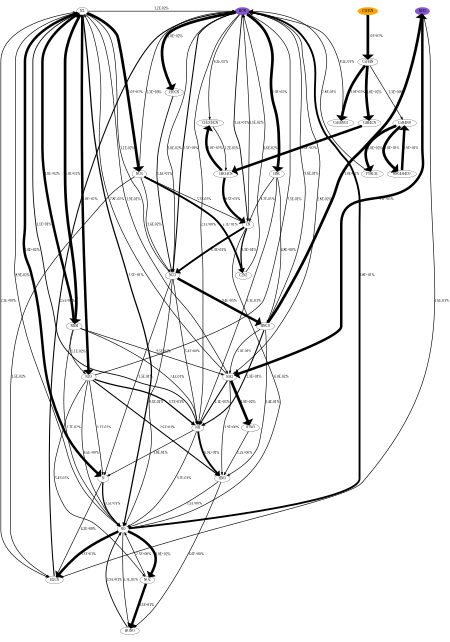 digraph {
    graph [b="0,0,1558,558", rankdir=TB, center=true, splines=True, size="3,5!", dpi=400, ratio="fill"];
	NO -> N2 [label="8.9E-02%" fontcolor=black fontname=serif fontsize=16 penwidth=3]
	NO -> HONO [label="6.7E-01%" fontcolor=black fontname=serif fontsize=16 penwidth=3]
	NO -> NO2 [label="1.0E+02%" fontcolor=black fontname=serif fontsize=16 penwidth=12]
	NO -> HCN [label="6.8E+01%" fontcolor=black fontname=serif fontsize=16 penwidth=9]
	NO -> H2CN [label="9.3E+01%" fontcolor=black fontname=serif fontsize=16 penwidth=12]
	H2CN -> HCN [label="2.5E+01%" fontcolor=black fontname=serif fontsize=16 penwidth=5]
	C5H5N -> C5H4N [label="1.0E+02%" fontcolor=black fontname=serif fontsize=16 penwidth=13]
	NO2 -> HONO [label="9.3E+01%" fontcolor=black fontname=serif fontsize=16 penwidth=12]
	NO2 -> NO [label="2.5E+00%" fontcolor=black fontname=serif fontsize=16 penwidth=3]
	HONO -> NO [label="1.9E+01%" fontcolor=black fontname=serif fontsize=16 penwidth=4]
	HCN -> NH2 [label="2.8E-02%" fontcolor=black fontname=serif fontsize=16 penwidth=3]
	HCN -> NH [label="2.1E+00%" fontcolor=black fontname=serif fontsize=16 penwidth=3]
	HCN -> HNC [label="1.0E+02%" fontcolor=black fontname=serif fontsize=16 penwidth=13]
	HCN -> CN [label="1.5E+01%" fontcolor=black fontname=serif fontsize=16 penwidth=4]
	HCN -> HNCO [label="9.6E-01%" fontcolor=black fontname=serif fontsize=16 penwidth=3]
	HCN -> NCO [label="2.3E+01%" fontcolor=black fontname=serif fontsize=16 penwidth=5]
	HCN -> CH2CHCN [label="6.2E-02%" fontcolor=black fontname=serif fontsize=16 penwidth=3]
	HCN -> HOCN [label="1.0E+02%" fontcolor=black fontname=serif fontsize=16 penwidth=13]
	N2 -> NNH [label="1.0E+02%" fontcolor=black fontname=serif fontsize=16 penwidth=13]
	N2 -> NH2 [label="1.9E-01%" fontcolor=black fontname=serif fontsize=16 penwidth=3]
	N2 -> NH [label="1.1E+01%" fontcolor=black fontname=serif fontsize=16 penwidth=4]
	N2 -> N [label="1.0E+02%" fontcolor=black fontname=serif fontsize=16 penwidth=12]
	N2 -> N2O [label="1.0E+02%" fontcolor=black fontname=serif fontsize=16 penwidth=12]
	N2 -> NO [label="3.5E+01%" fontcolor=black fontname=serif fontsize=16 penwidth=6]
	N2 -> HCN [label="1.2E-02%" fontcolor=black fontname=serif fontsize=16 penwidth=3]
	N2 -> NCN [label="1.0E+02%" fontcolor=black fontname=serif fontsize=16 penwidth=13]
	N2 -> H2CN [label="2.3E+00%" fontcolor=black fontname=serif fontsize=16 penwidth=3]
	NH3 -> NH2 [label="9.9E+01%" fontcolor=black fontname=serif fontsize=16 penwidth=12]
	NH3 -> H2CN [label="1.6E-01%" fontcolor=black fontname=serif fontsize=16 penwidth=3]
	C5H4N -> C5H4NO [label="1.3E+00%" fontcolor=black fontname=serif fontsize=16 penwidth=3]
	C5H4N -> C5H4NO2 [label="1.0E+02%" fontcolor=black fontname=serif fontsize=16 penwidth=13]
	C5H4N -> C4H4CN [label="1.0E+02%" fontcolor=black fontname=serif fontsize=16 penwidth=13]
	NH2 -> N2 [label="7.8E-02%" fontcolor=black fontname=serif fontsize=16 penwidth=3]
	NH2 -> NH [label="2.1E+01%" fontcolor=black fontname=serif fontsize=16 penwidth=5]
	NH2 -> HNO [label="3.9E+00%" fontcolor=black fontname=serif fontsize=16 penwidth=3]
	NH2 -> H2NO [label="1.0E+02%" fontcolor=black fontname=serif fontsize=16 penwidth=13]
	NH -> HNO [label="6.9E+01%" fontcolor=black fontname=serif fontsize=16 penwidth=9]
	NH -> N [label="1.8E-01%" fontcolor=black fontname=serif fontsize=16 penwidth=3]
	NH -> NO [label="3.2E-01%" fontcolor=black fontname=serif fontsize=16 penwidth=3]
	HNC -> NH [label="3.1E-01%" fontcolor=black fontname=serif fontsize=16 penwidth=3]
	HNC -> CN [label="4.2E-01%" fontcolor=black fontname=serif fontsize=16 penwidth=3]
	HNC -> HNCO [label="4.8E+00%" fontcolor=black fontname=serif fontsize=16 penwidth=3]
	CN -> NO [label="6.0E-02%" fontcolor=black fontname=serif fontsize=16 penwidth=3]
	CN -> HCN [label="1.1E-02%" fontcolor=black fontname=serif fontsize=16 penwidth=3]
	CN -> NCO [label="6.3E+01%" fontcolor=black fontname=serif fontsize=16 penwidth=9]
	CN -> C2N2 [label="3.3E+01%" fontcolor=black fontname=serif fontsize=16 penwidth=6]
	HNCO -> NH2 [label="5.0E-01%" fontcolor=black fontname=serif fontsize=16 penwidth=3]
	HNCO -> NH [label="2.3E+01%" fontcolor=black fontname=serif fontsize=16 penwidth=5]
	HNCO -> HNO [label="2.4E-01%" fontcolor=black fontname=serif fontsize=16 penwidth=3]
	HNCO -> NH3 [label="1.0E+02%" fontcolor=black fontname=serif fontsize=16 penwidth=13]
	NCO -> N2 [label="1.1E-02%" fontcolor=black fontname=serif fontsize=16 penwidth=3]
	NCO -> NH [label="5.4E+00%" fontcolor=black fontname=serif fontsize=16 penwidth=3]
	NCO -> N [label="1.5E-01%" fontcolor=black fontname=serif fontsize=16 penwidth=3]
	NCO -> NO [label="8.5E-01%" fontcolor=black fontname=serif fontsize=16 penwidth=3]
	NCO -> HCN [label="3.0E-02%" fontcolor=black fontname=serif fontsize=16 penwidth=3]
	NCO -> HNCO [label="9.4E+01%" fontcolor=black fontname=serif fontsize=16 penwidth=12]
	CH2CHCN -> CHCHCN [label="1.2E-01%" fontcolor=black fontname=serif fontsize=16 penwidth=3]
	HOCN -> NCO [label="1.4E+01%" fontcolor=black fontname=serif fontsize=16 penwidth=4]
	NNH -> N2 [label="1.0E+02%" fontcolor=black fontname=serif fontsize=16 penwidth=12]
	NNH -> NH2 [label="9.5E-02%" fontcolor=black fontname=serif fontsize=16 penwidth=3]
	NNH -> NH [label="7.4E-01%" fontcolor=black fontname=serif fontsize=16 penwidth=3]
	NNH -> N2O [label="1.1E-02%" fontcolor=black fontname=serif fontsize=16 penwidth=3]
	NNH -> NO [label="1.7E-02%" fontcolor=black fontname=serif fontsize=16 penwidth=3]
	N -> NO [label="3.5E+01%" fontcolor=black fontname=serif fontsize=16 penwidth=6]
	N -> H2CN [label="4.3E+00%" fontcolor=black fontname=serif fontsize=16 penwidth=3]
	N2O -> NH [label="3.7E+01%" fontcolor=black fontname=serif fontsize=16 penwidth=6]
	N2O -> HNO [label="2.6E+01%" fontcolor=black fontname=serif fontsize=16 penwidth=5]
	N2O -> N [label="1.1E-02%" fontcolor=black fontname=serif fontsize=16 penwidth=3]
	N2O -> NO [label="6.5E+00%" fontcolor=black fontname=serif fontsize=16 penwidth=3]
	N2O -> NO2 [label="5.4E-02%" fontcolor=black fontname=serif fontsize=16 penwidth=3]
	N2O -> HCN [label="7.3E-01%" fontcolor=black fontname=serif fontsize=16 penwidth=3]
	NCN -> HCN [label="5.3E+00%" fontcolor=black fontname=serif fontsize=16 penwidth=3]
	NCN -> CN [label="5.2E-02%" fontcolor=black fontname=serif fontsize=16 penwidth=3]
	NCN -> NCO [label="1.6E-02%" fontcolor=black fontname=serif fontsize=16 penwidth=3]
	NCN -> H2CN [label="1.5E-02%" fontcolor=black fontname=serif fontsize=16 penwidth=3]
	NCN -> C2N2 [label="6.7E+01%" fontcolor=black fontname=serif fontsize=16 penwidth=9]
	C5H4NO -> PYRLYL [label="1.0E+02%" fontcolor=black fontname=serif fontsize=16 penwidth=13]
	C5H4NO -> BNC4H4CO [label="1.0E+02%" fontcolor=black fontname=serif fontsize=16 penwidth=13]
	C5H4NO2 -> HCN [label="8.2E-01%" fontcolor=black fontname=serif fontsize=16 penwidth=3]
	C4H4CN -> CHCHCN [label="1.0E+02%" fontcolor=black fontname=serif fontsize=16 penwidth=12]
	HNO -> HONO [label="6.6E+00%" fontcolor=black fontname=serif fontsize=16 penwidth=3]
	HNO -> NO [label="1.3E+00%" fontcolor=black fontname=serif fontsize=16 penwidth=3]
	H2NO -> HNO [label="1.2E+00%" fontcolor=black fontname=serif fontsize=16 penwidth=3]
	C2N2 -> HCN [label="6.6E-02%" fontcolor=black fontname=serif fontsize=16 penwidth=3]
	CHCHCN -> CN [label="8.5E+01%" fontcolor=black fontname=serif fontsize=16 penwidth=11]
	CHCHCN -> CH2CHCN [label="1.0E+02%" fontcolor=black fontname=serif fontsize=16 penwidth=12]
	PYRLYL -> HCN [label="2.8E-01%" fontcolor=black fontname=serif fontsize=16 penwidth=3]
	BNC4H4CO -> C5H4NO [label="9.9E+01%" fontcolor=black fontname=serif fontsize=16 penwidth=12]
	NO [fontname=serif fontsize=16]
	H2CN [fontname=serif fontsize=16]
	C5H5N [fontname=serif fontsize=16]
	NO2 [fontname=serif fontsize=16]
	HONO [fontname=serif fontsize=16]
	HCN [fontname=serif fontsize=16]
	N2 [fontname=serif fontsize=16]
	NH3 [fontname=serif fontsize=16]
	C5H4N [fontname=serif fontsize=16]
	NH2 [fontname=serif fontsize=16]
	NH [fontname=serif fontsize=16]
	HNC [fontname=serif fontsize=16]
	CN [fontname=serif fontsize=16]
	HNCO [fontname=serif fontsize=16]
	NCO [fontname=serif fontsize=16]
	CH2CHCN [fontname=serif fontsize=16]
	HOCN [fontname=serif fontsize=16]
	NNH [fontname=serif fontsize=16]
	N [fontname=serif fontsize=16]
	N2O [fontname=serif fontsize=16]
	NCN [fontname=serif fontsize=16]
	C5H4NO [fontname=serif fontsize=16]
	C5H4NO2 [fontname=serif fontsize=16]
	C4H4CN [fontname=serif fontsize=16]
	HNO [fontname=serif fontsize=16]
	H2NO [fontname=serif fontsize=16]
	C2N2 [fontname=serif fontsize=16]
	CHCHCN [fontname=serif fontsize=16]
	PYRLYL [fontname=serif fontsize=16]
	BNC4H4CO [fontname=serif fontsize=16]
	HCN [color="#500dbab1" fillcolor="#500dbab1" style=filled]
	NH3 [color="#500dbab1" fillcolor="#500dbab1" style=filled]
	C5H5N [color=orange fillcolor=orange style=filled]

    {rank="source"; C5H5N,NH3,HCN,N2}
}